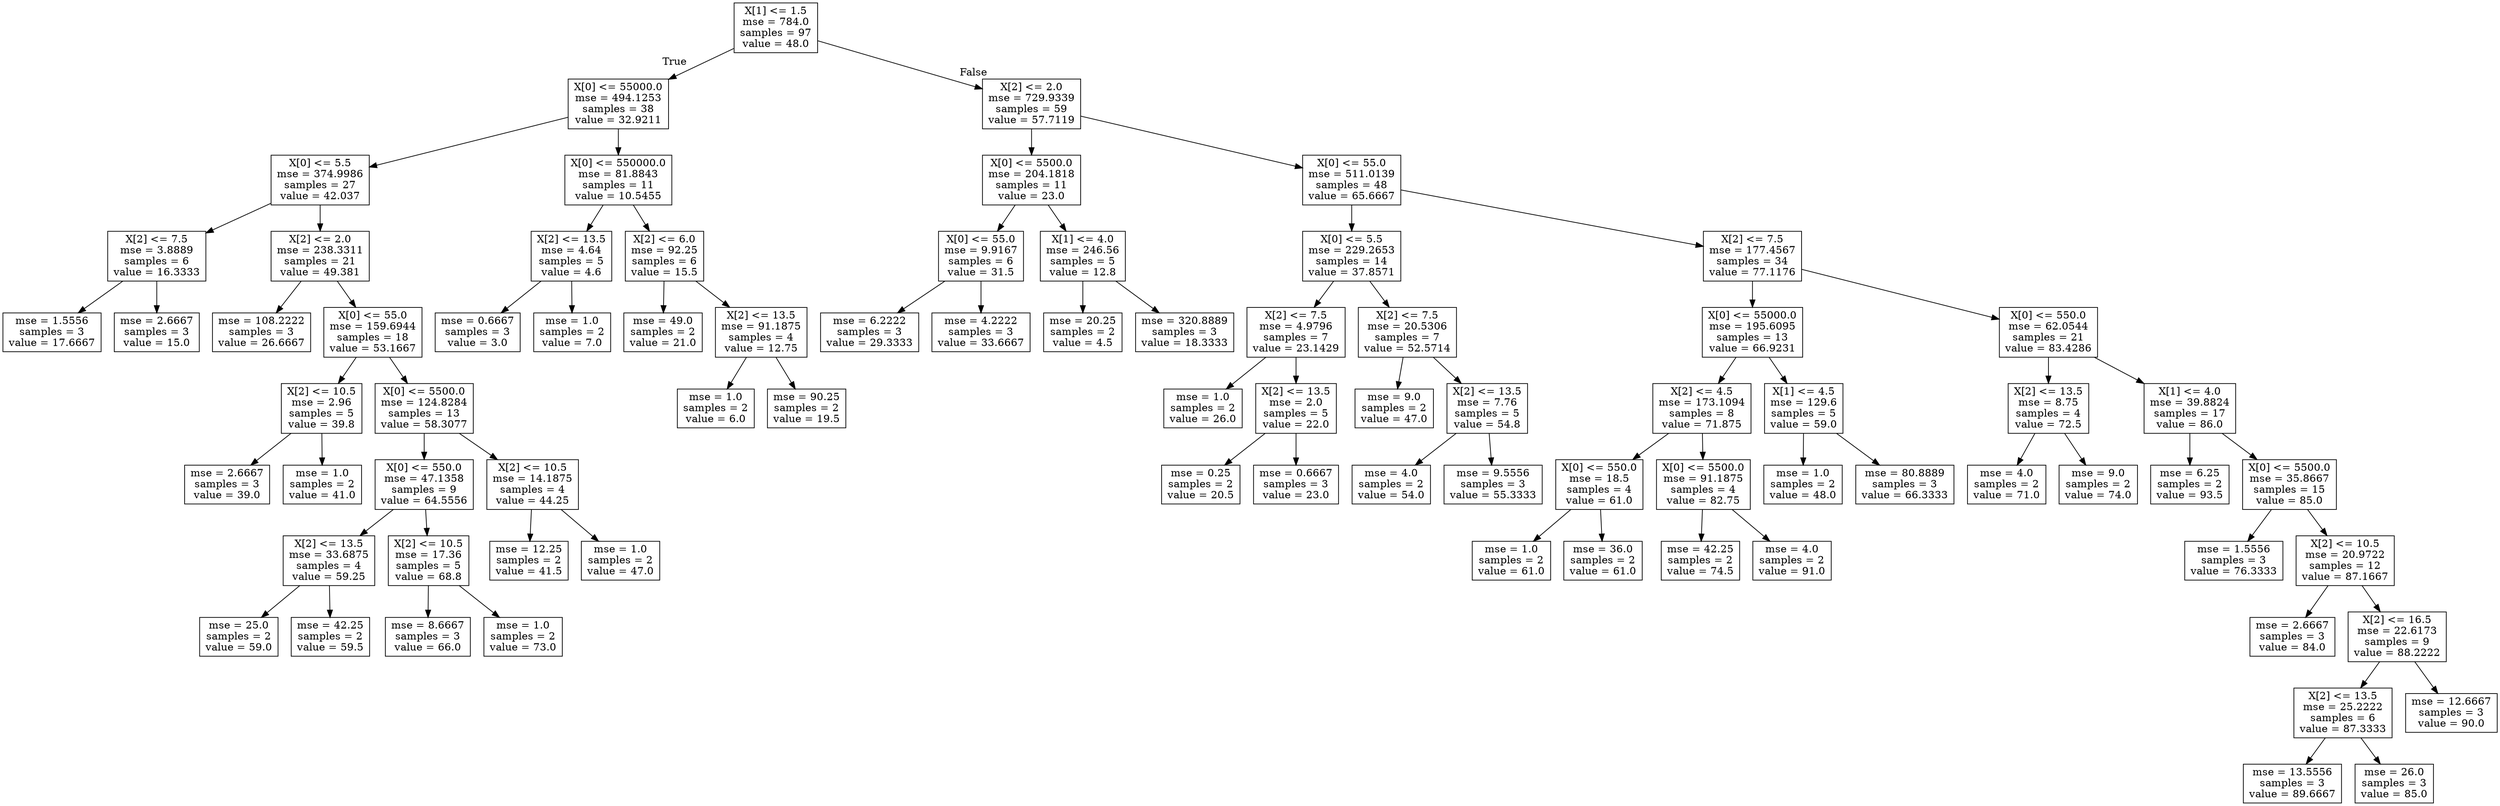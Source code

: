 digraph Tree {
node [shape=box] ;
0 [label="X[1] <= 1.5\nmse = 784.0\nsamples = 97\nvalue = 48.0"] ;
1 [label="X[0] <= 55000.0\nmse = 494.1253\nsamples = 38\nvalue = 32.9211"] ;
0 -> 1 [labeldistance=2.5, labelangle=45, headlabel="True"] ;
2 [label="X[0] <= 5.5\nmse = 374.9986\nsamples = 27\nvalue = 42.037"] ;
1 -> 2 ;
3 [label="X[2] <= 7.5\nmse = 3.8889\nsamples = 6\nvalue = 16.3333"] ;
2 -> 3 ;
4 [label="mse = 1.5556\nsamples = 3\nvalue = 17.6667"] ;
3 -> 4 ;
5 [label="mse = 2.6667\nsamples = 3\nvalue = 15.0"] ;
3 -> 5 ;
6 [label="X[2] <= 2.0\nmse = 238.3311\nsamples = 21\nvalue = 49.381"] ;
2 -> 6 ;
7 [label="mse = 108.2222\nsamples = 3\nvalue = 26.6667"] ;
6 -> 7 ;
8 [label="X[0] <= 55.0\nmse = 159.6944\nsamples = 18\nvalue = 53.1667"] ;
6 -> 8 ;
9 [label="X[2] <= 10.5\nmse = 2.96\nsamples = 5\nvalue = 39.8"] ;
8 -> 9 ;
10 [label="mse = 2.6667\nsamples = 3\nvalue = 39.0"] ;
9 -> 10 ;
11 [label="mse = 1.0\nsamples = 2\nvalue = 41.0"] ;
9 -> 11 ;
12 [label="X[0] <= 5500.0\nmse = 124.8284\nsamples = 13\nvalue = 58.3077"] ;
8 -> 12 ;
13 [label="X[0] <= 550.0\nmse = 47.1358\nsamples = 9\nvalue = 64.5556"] ;
12 -> 13 ;
14 [label="X[2] <= 13.5\nmse = 33.6875\nsamples = 4\nvalue = 59.25"] ;
13 -> 14 ;
15 [label="mse = 25.0\nsamples = 2\nvalue = 59.0"] ;
14 -> 15 ;
16 [label="mse = 42.25\nsamples = 2\nvalue = 59.5"] ;
14 -> 16 ;
17 [label="X[2] <= 10.5\nmse = 17.36\nsamples = 5\nvalue = 68.8"] ;
13 -> 17 ;
18 [label="mse = 8.6667\nsamples = 3\nvalue = 66.0"] ;
17 -> 18 ;
19 [label="mse = 1.0\nsamples = 2\nvalue = 73.0"] ;
17 -> 19 ;
20 [label="X[2] <= 10.5\nmse = 14.1875\nsamples = 4\nvalue = 44.25"] ;
12 -> 20 ;
21 [label="mse = 12.25\nsamples = 2\nvalue = 41.5"] ;
20 -> 21 ;
22 [label="mse = 1.0\nsamples = 2\nvalue = 47.0"] ;
20 -> 22 ;
23 [label="X[0] <= 550000.0\nmse = 81.8843\nsamples = 11\nvalue = 10.5455"] ;
1 -> 23 ;
24 [label="X[2] <= 13.5\nmse = 4.64\nsamples = 5\nvalue = 4.6"] ;
23 -> 24 ;
25 [label="mse = 0.6667\nsamples = 3\nvalue = 3.0"] ;
24 -> 25 ;
26 [label="mse = 1.0\nsamples = 2\nvalue = 7.0"] ;
24 -> 26 ;
27 [label="X[2] <= 6.0\nmse = 92.25\nsamples = 6\nvalue = 15.5"] ;
23 -> 27 ;
28 [label="mse = 49.0\nsamples = 2\nvalue = 21.0"] ;
27 -> 28 ;
29 [label="X[2] <= 13.5\nmse = 91.1875\nsamples = 4\nvalue = 12.75"] ;
27 -> 29 ;
30 [label="mse = 1.0\nsamples = 2\nvalue = 6.0"] ;
29 -> 30 ;
31 [label="mse = 90.25\nsamples = 2\nvalue = 19.5"] ;
29 -> 31 ;
32 [label="X[2] <= 2.0\nmse = 729.9339\nsamples = 59\nvalue = 57.7119"] ;
0 -> 32 [labeldistance=2.5, labelangle=-45, headlabel="False"] ;
33 [label="X[0] <= 5500.0\nmse = 204.1818\nsamples = 11\nvalue = 23.0"] ;
32 -> 33 ;
34 [label="X[0] <= 55.0\nmse = 9.9167\nsamples = 6\nvalue = 31.5"] ;
33 -> 34 ;
35 [label="mse = 6.2222\nsamples = 3\nvalue = 29.3333"] ;
34 -> 35 ;
36 [label="mse = 4.2222\nsamples = 3\nvalue = 33.6667"] ;
34 -> 36 ;
37 [label="X[1] <= 4.0\nmse = 246.56\nsamples = 5\nvalue = 12.8"] ;
33 -> 37 ;
38 [label="mse = 20.25\nsamples = 2\nvalue = 4.5"] ;
37 -> 38 ;
39 [label="mse = 320.8889\nsamples = 3\nvalue = 18.3333"] ;
37 -> 39 ;
40 [label="X[0] <= 55.0\nmse = 511.0139\nsamples = 48\nvalue = 65.6667"] ;
32 -> 40 ;
41 [label="X[0] <= 5.5\nmse = 229.2653\nsamples = 14\nvalue = 37.8571"] ;
40 -> 41 ;
42 [label="X[2] <= 7.5\nmse = 4.9796\nsamples = 7\nvalue = 23.1429"] ;
41 -> 42 ;
43 [label="mse = 1.0\nsamples = 2\nvalue = 26.0"] ;
42 -> 43 ;
44 [label="X[2] <= 13.5\nmse = 2.0\nsamples = 5\nvalue = 22.0"] ;
42 -> 44 ;
45 [label="mse = 0.25\nsamples = 2\nvalue = 20.5"] ;
44 -> 45 ;
46 [label="mse = 0.6667\nsamples = 3\nvalue = 23.0"] ;
44 -> 46 ;
47 [label="X[2] <= 7.5\nmse = 20.5306\nsamples = 7\nvalue = 52.5714"] ;
41 -> 47 ;
48 [label="mse = 9.0\nsamples = 2\nvalue = 47.0"] ;
47 -> 48 ;
49 [label="X[2] <= 13.5\nmse = 7.76\nsamples = 5\nvalue = 54.8"] ;
47 -> 49 ;
50 [label="mse = 4.0\nsamples = 2\nvalue = 54.0"] ;
49 -> 50 ;
51 [label="mse = 9.5556\nsamples = 3\nvalue = 55.3333"] ;
49 -> 51 ;
52 [label="X[2] <= 7.5\nmse = 177.4567\nsamples = 34\nvalue = 77.1176"] ;
40 -> 52 ;
53 [label="X[0] <= 55000.0\nmse = 195.6095\nsamples = 13\nvalue = 66.9231"] ;
52 -> 53 ;
54 [label="X[2] <= 4.5\nmse = 173.1094\nsamples = 8\nvalue = 71.875"] ;
53 -> 54 ;
55 [label="X[0] <= 550.0\nmse = 18.5\nsamples = 4\nvalue = 61.0"] ;
54 -> 55 ;
56 [label="mse = 1.0\nsamples = 2\nvalue = 61.0"] ;
55 -> 56 ;
57 [label="mse = 36.0\nsamples = 2\nvalue = 61.0"] ;
55 -> 57 ;
58 [label="X[0] <= 5500.0\nmse = 91.1875\nsamples = 4\nvalue = 82.75"] ;
54 -> 58 ;
59 [label="mse = 42.25\nsamples = 2\nvalue = 74.5"] ;
58 -> 59 ;
60 [label="mse = 4.0\nsamples = 2\nvalue = 91.0"] ;
58 -> 60 ;
61 [label="X[1] <= 4.5\nmse = 129.6\nsamples = 5\nvalue = 59.0"] ;
53 -> 61 ;
62 [label="mse = 1.0\nsamples = 2\nvalue = 48.0"] ;
61 -> 62 ;
63 [label="mse = 80.8889\nsamples = 3\nvalue = 66.3333"] ;
61 -> 63 ;
64 [label="X[0] <= 550.0\nmse = 62.0544\nsamples = 21\nvalue = 83.4286"] ;
52 -> 64 ;
65 [label="X[2] <= 13.5\nmse = 8.75\nsamples = 4\nvalue = 72.5"] ;
64 -> 65 ;
66 [label="mse = 4.0\nsamples = 2\nvalue = 71.0"] ;
65 -> 66 ;
67 [label="mse = 9.0\nsamples = 2\nvalue = 74.0"] ;
65 -> 67 ;
68 [label="X[1] <= 4.0\nmse = 39.8824\nsamples = 17\nvalue = 86.0"] ;
64 -> 68 ;
69 [label="mse = 6.25\nsamples = 2\nvalue = 93.5"] ;
68 -> 69 ;
70 [label="X[0] <= 5500.0\nmse = 35.8667\nsamples = 15\nvalue = 85.0"] ;
68 -> 70 ;
71 [label="mse = 1.5556\nsamples = 3\nvalue = 76.3333"] ;
70 -> 71 ;
72 [label="X[2] <= 10.5\nmse = 20.9722\nsamples = 12\nvalue = 87.1667"] ;
70 -> 72 ;
73 [label="mse = 2.6667\nsamples = 3\nvalue = 84.0"] ;
72 -> 73 ;
74 [label="X[2] <= 16.5\nmse = 22.6173\nsamples = 9\nvalue = 88.2222"] ;
72 -> 74 ;
75 [label="X[2] <= 13.5\nmse = 25.2222\nsamples = 6\nvalue = 87.3333"] ;
74 -> 75 ;
76 [label="mse = 13.5556\nsamples = 3\nvalue = 89.6667"] ;
75 -> 76 ;
77 [label="mse = 26.0\nsamples = 3\nvalue = 85.0"] ;
75 -> 77 ;
78 [label="mse = 12.6667\nsamples = 3\nvalue = 90.0"] ;
74 -> 78 ;
}
